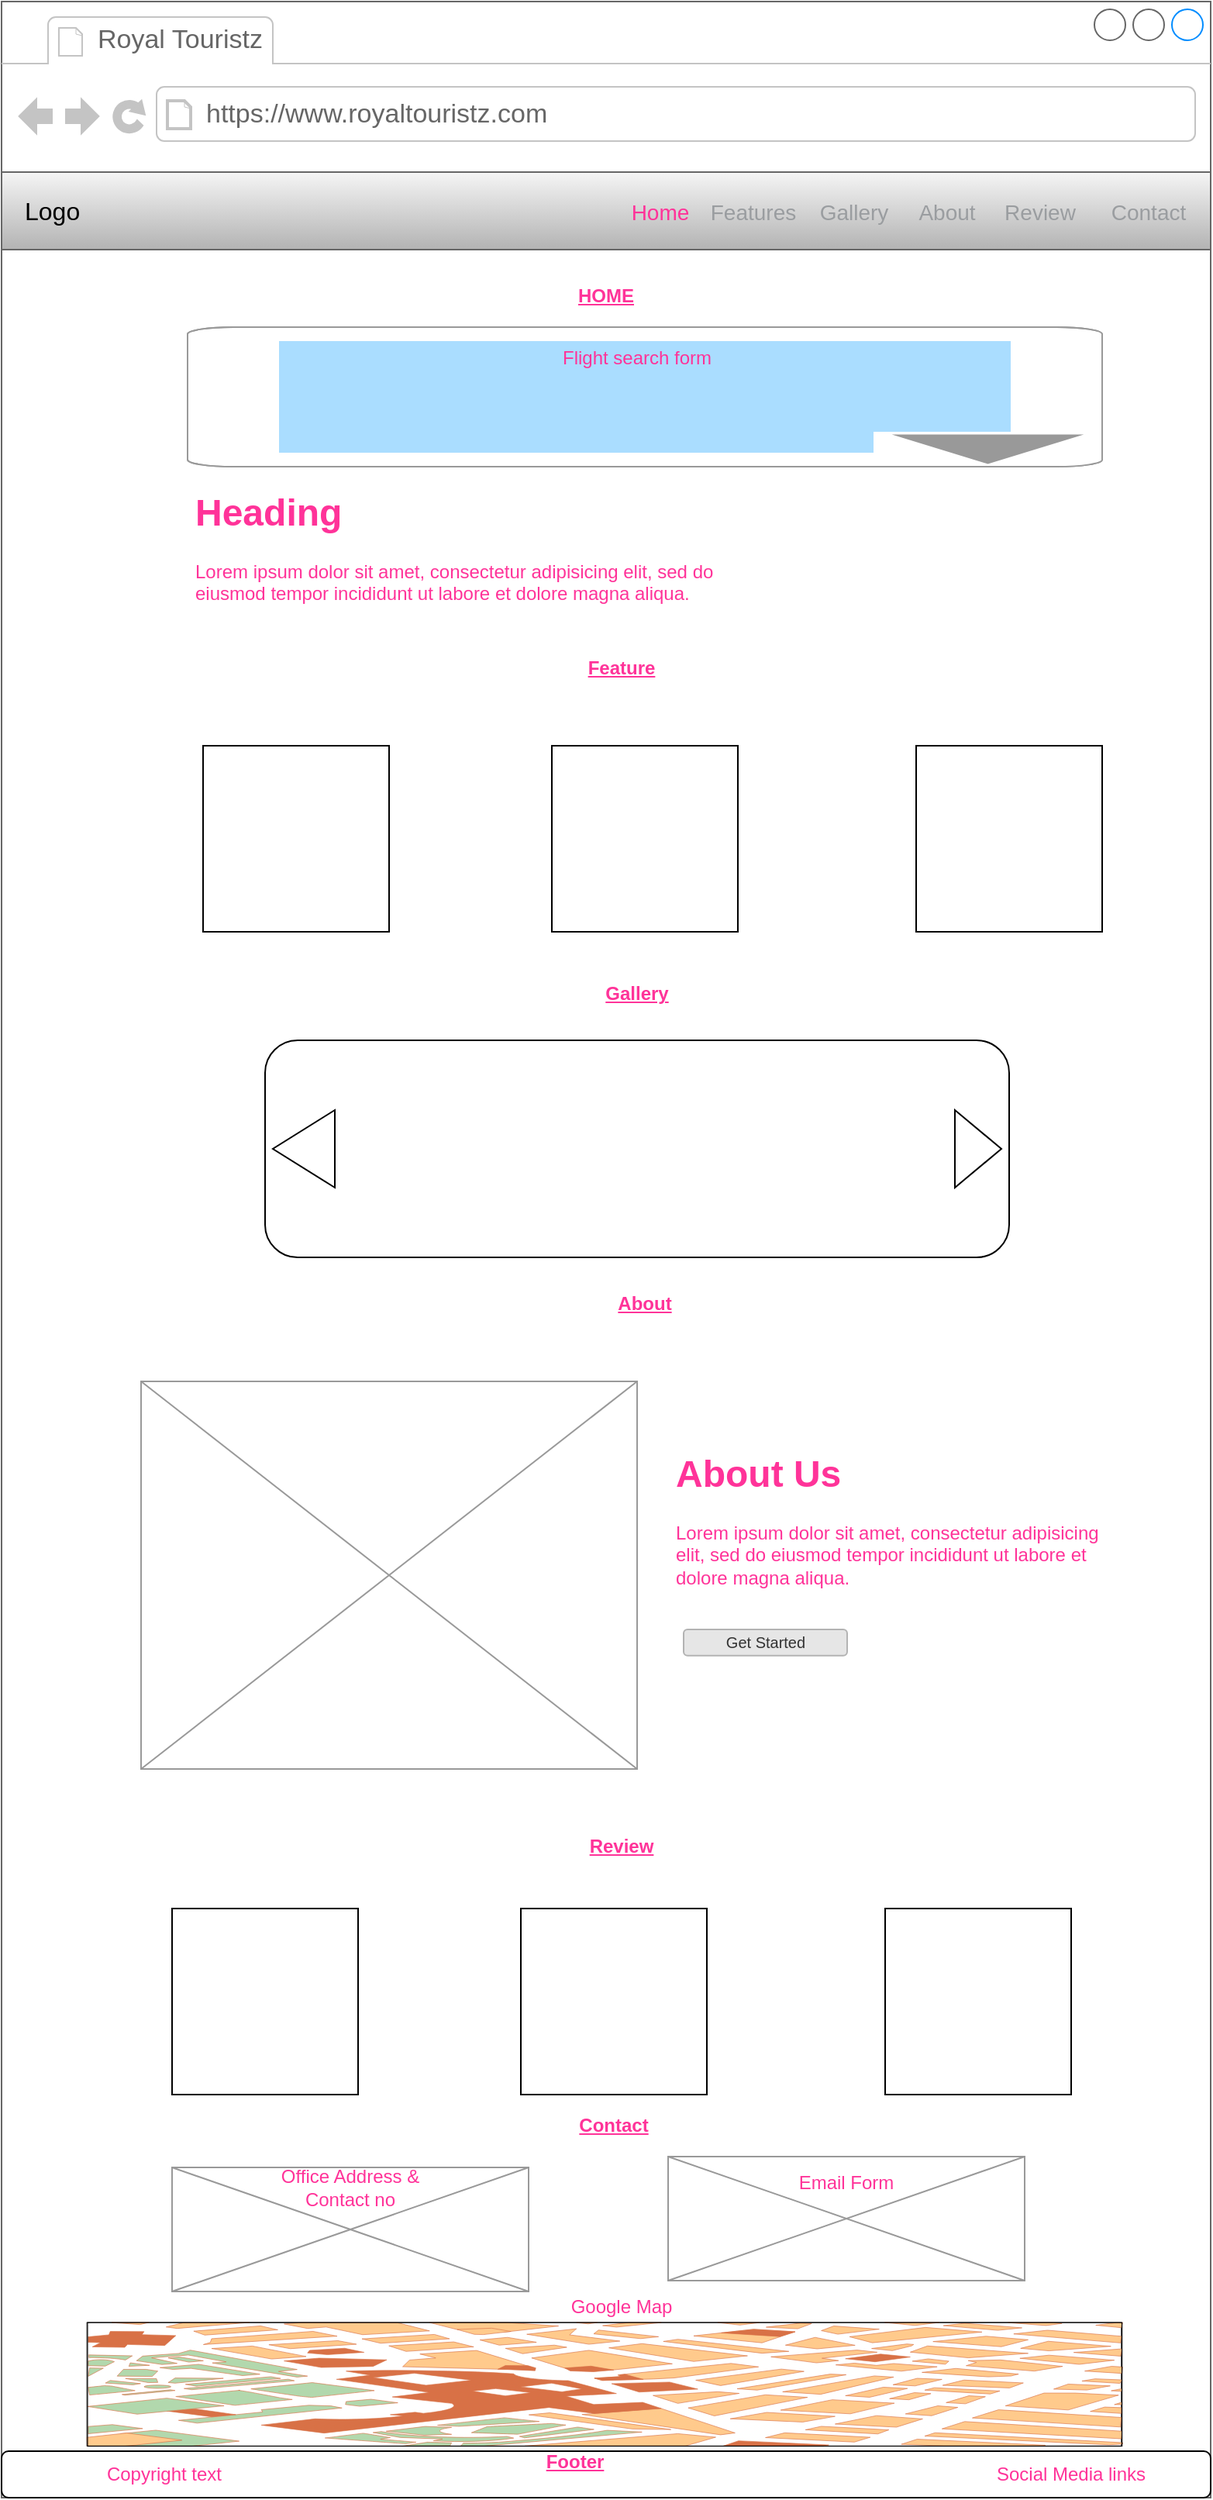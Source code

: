 <mxfile version="14.3.2" type="github">
  <diagram id="mENFt5hzagjeAIdPpgN2" name="Page-1">
    <mxGraphModel dx="946" dy="517" grid="1" gridSize="10" guides="1" tooltips="1" connect="1" arrows="1" fold="1" page="1" pageScale="1" pageWidth="1100" pageHeight="1700" math="0" shadow="0">
      <root>
        <mxCell id="0" />
        <mxCell id="1" parent="0" />
        <mxCell id="MZLqF50LSz_hDRNjhT2n-1" value="" style="strokeWidth=1;shadow=0;dashed=0;align=center;html=1;shape=mxgraph.mockup.containers.browserWindow;rSize=0;strokeColor=#666666;strokeColor2=#008cff;strokeColor3=#c4c4c4;mainText=,;recursiveResize=0;" vertex="1" parent="1">
          <mxGeometry x="40" y="80" width="780" height="1610" as="geometry" />
        </mxCell>
        <mxCell id="MZLqF50LSz_hDRNjhT2n-2" value="Royal Touristz" style="strokeWidth=1;shadow=0;dashed=0;align=center;html=1;shape=mxgraph.mockup.containers.anchor;fontSize=17;fontColor=#666666;align=left;" vertex="1" parent="MZLqF50LSz_hDRNjhT2n-1">
          <mxGeometry x="60" y="12" width="110" height="26" as="geometry" />
        </mxCell>
        <mxCell id="MZLqF50LSz_hDRNjhT2n-3" value="https://www.royaltouristz.com" style="strokeWidth=1;shadow=0;dashed=0;align=center;html=1;shape=mxgraph.mockup.containers.anchor;rSize=0;fontSize=17;fontColor=#666666;align=left;" vertex="1" parent="MZLqF50LSz_hDRNjhT2n-1">
          <mxGeometry x="130" y="60" width="250" height="26" as="geometry" />
        </mxCell>
        <mxCell id="MZLqF50LSz_hDRNjhT2n-4" value="Logo" style="html=1;shadow=0;dashed=0;fillColor=#f5f5f5;strokeColor=#666666;fontSize=16;align=left;spacing=15;gradientColor=#b3b3b3;" vertex="1" parent="MZLqF50LSz_hDRNjhT2n-1">
          <mxGeometry y="110" width="780" height="50" as="geometry" />
        </mxCell>
        <mxCell id="MZLqF50LSz_hDRNjhT2n-5" value="Home" style="fillColor=none;strokeColor=none;fontSize=14;align=center;fontColor=#FF3399;" vertex="1" parent="MZLqF50LSz_hDRNjhT2n-4">
          <mxGeometry width="70" height="40" relative="1" as="geometry">
            <mxPoint x="390" y="5" as="offset" />
          </mxGeometry>
        </mxCell>
        <mxCell id="MZLqF50LSz_hDRNjhT2n-6" value="Features" style="fillColor=none;strokeColor=none;fontSize=14;fontColor=#9A9DA0;align=center;" vertex="1" parent="MZLqF50LSz_hDRNjhT2n-4">
          <mxGeometry width="70" height="40" relative="1" as="geometry">
            <mxPoint x="450" y="5" as="offset" />
          </mxGeometry>
        </mxCell>
        <mxCell id="MZLqF50LSz_hDRNjhT2n-7" value="Gallery" style="fillColor=none;strokeColor=none;fontSize=14;fontColor=#9A9DA0;align=center;spacingRight=0;" vertex="1" parent="MZLqF50LSz_hDRNjhT2n-4">
          <mxGeometry width="80" height="40" relative="1" as="geometry">
            <mxPoint x="510" y="5" as="offset" />
          </mxGeometry>
        </mxCell>
        <mxCell id="MZLqF50LSz_hDRNjhT2n-8" value="About" style="fillColor=none;strokeColor=none;fontSize=14;fontColor=#9A9DA0;align=center;" vertex="1" parent="MZLqF50LSz_hDRNjhT2n-4">
          <mxGeometry width="80" height="40" relative="1" as="geometry">
            <mxPoint x="570" y="5" as="offset" />
          </mxGeometry>
        </mxCell>
        <mxCell id="MZLqF50LSz_hDRNjhT2n-11" value="Contact" style="fillColor=none;strokeColor=none;fontSize=14;fontColor=#9A9DA0;align=center;" vertex="1" parent="MZLqF50LSz_hDRNjhT2n-4">
          <mxGeometry x="700" y="5" width="80" height="40" as="geometry" />
        </mxCell>
        <mxCell id="MZLqF50LSz_hDRNjhT2n-50" value="Review" style="fillColor=none;strokeColor=none;fontSize=14;fontColor=#9A9DA0;align=center;" vertex="1" parent="MZLqF50LSz_hDRNjhT2n-4">
          <mxGeometry x="630" y="5" width="80" height="40" as="geometry" />
        </mxCell>
        <mxCell id="MZLqF50LSz_hDRNjhT2n-12" value="&lt;h1&gt;Heading&lt;/h1&gt;&lt;p&gt;Lorem ipsum dolor sit amet, consectetur adipisicing elit, sed do eiusmod tempor incididunt ut labore et dolore magna aliqua.&lt;/p&gt;" style="text;html=1;strokeColor=none;fillColor=none;spacing=5;spacingTop=-20;whiteSpace=wrap;overflow=hidden;rounded=0;fontColor=#FF3399;" vertex="1" parent="MZLqF50LSz_hDRNjhT2n-1">
          <mxGeometry x="120" y="310" width="380" height="120" as="geometry" />
        </mxCell>
        <mxCell id="MZLqF50LSz_hDRNjhT2n-13" value="" style="verticalLabelPosition=bottom;shadow=0;dashed=0;align=center;html=1;verticalAlign=top;strokeWidth=1;shape=mxgraph.mockup.forms.colorPicker;chosenColor=#aaddff;fontColor=#FF3399;" vertex="1" parent="MZLqF50LSz_hDRNjhT2n-1">
          <mxGeometry x="120" y="210" width="590" height="90" as="geometry" />
        </mxCell>
        <mxCell id="MZLqF50LSz_hDRNjhT2n-16" value="HOME" style="text;html=1;strokeColor=none;fillColor=none;align=center;verticalAlign=middle;whiteSpace=wrap;rounded=0;fontColor=#FF3399;fontStyle=5" vertex="1" parent="MZLqF50LSz_hDRNjhT2n-1">
          <mxGeometry x="370" y="180" width="40" height="20" as="geometry" />
        </mxCell>
        <mxCell id="MZLqF50LSz_hDRNjhT2n-17" value="Feature" style="text;html=1;strokeColor=none;fillColor=none;align=center;verticalAlign=middle;whiteSpace=wrap;rounded=0;fontColor=#FF3399;fontStyle=5" vertex="1" parent="MZLqF50LSz_hDRNjhT2n-1">
          <mxGeometry x="370" y="420" width="60" height="20" as="geometry" />
        </mxCell>
        <mxCell id="MZLqF50LSz_hDRNjhT2n-18" value="" style="whiteSpace=wrap;html=1;aspect=fixed;fontColor=#FF3399;" vertex="1" parent="MZLqF50LSz_hDRNjhT2n-1">
          <mxGeometry x="130" y="480" width="120" height="120" as="geometry" />
        </mxCell>
        <mxCell id="MZLqF50LSz_hDRNjhT2n-20" value="" style="whiteSpace=wrap;html=1;aspect=fixed;fontColor=#FF3399;" vertex="1" parent="MZLqF50LSz_hDRNjhT2n-1">
          <mxGeometry x="590" y="480" width="120" height="120" as="geometry" />
        </mxCell>
        <mxCell id="MZLqF50LSz_hDRNjhT2n-19" value="" style="whiteSpace=wrap;html=1;aspect=fixed;fontColor=#FF3399;" vertex="1" parent="MZLqF50LSz_hDRNjhT2n-1">
          <mxGeometry x="355" y="480" width="120" height="120" as="geometry" />
        </mxCell>
        <mxCell id="MZLqF50LSz_hDRNjhT2n-21" value="Gallery" style="text;html=1;strokeColor=none;fillColor=none;align=center;verticalAlign=middle;whiteSpace=wrap;rounded=0;fontColor=#FF3399;fontStyle=5" vertex="1" parent="MZLqF50LSz_hDRNjhT2n-1">
          <mxGeometry x="380" y="630" width="60" height="20" as="geometry" />
        </mxCell>
        <mxCell id="MZLqF50LSz_hDRNjhT2n-23" value="" style="rounded=1;whiteSpace=wrap;html=1;fontColor=#FF3399;" vertex="1" parent="MZLqF50LSz_hDRNjhT2n-1">
          <mxGeometry x="170" y="670" width="480" height="140" as="geometry" />
        </mxCell>
        <mxCell id="MZLqF50LSz_hDRNjhT2n-24" value="" style="triangle;whiteSpace=wrap;html=1;fontColor=#FF3399;" vertex="1" parent="MZLqF50LSz_hDRNjhT2n-1">
          <mxGeometry x="615" y="715" width="30" height="50" as="geometry" />
        </mxCell>
        <mxCell id="MZLqF50LSz_hDRNjhT2n-25" value="" style="triangle;whiteSpace=wrap;html=1;fontColor=#FF3399;rotation=-180;" vertex="1" parent="MZLqF50LSz_hDRNjhT2n-1">
          <mxGeometry x="175" y="715" width="40" height="50" as="geometry" />
        </mxCell>
        <mxCell id="MZLqF50LSz_hDRNjhT2n-26" value="About" style="text;html=1;strokeColor=none;fillColor=none;align=center;verticalAlign=middle;whiteSpace=wrap;rounded=0;fontColor=#FF3399;fontStyle=5" vertex="1" parent="MZLqF50LSz_hDRNjhT2n-1">
          <mxGeometry x="385" y="830" width="60" height="20" as="geometry" />
        </mxCell>
        <mxCell id="MZLqF50LSz_hDRNjhT2n-27" value="" style="verticalLabelPosition=bottom;shadow=0;dashed=0;align=center;html=1;verticalAlign=top;strokeWidth=1;shape=mxgraph.mockup.graphics.simpleIcon;strokeColor=#999999;fontColor=#FF3399;" vertex="1" parent="MZLqF50LSz_hDRNjhT2n-1">
          <mxGeometry x="90" y="890" width="320" height="250" as="geometry" />
        </mxCell>
        <mxCell id="MZLqF50LSz_hDRNjhT2n-28" value="&lt;h1&gt;About Us&lt;/h1&gt;&lt;p&gt;Lorem ipsum dolor sit amet, consectetur adipisicing elit, sed do eiusmod tempor incididunt ut labore et dolore magna aliqua.&lt;/p&gt;" style="text;html=1;strokeColor=none;fillColor=none;spacing=5;spacingTop=-20;whiteSpace=wrap;overflow=hidden;rounded=0;fontColor=#FF3399;" vertex="1" parent="MZLqF50LSz_hDRNjhT2n-1">
          <mxGeometry x="430" y="930" width="295" height="160" as="geometry" />
        </mxCell>
        <mxCell id="MZLqF50LSz_hDRNjhT2n-29" value="Get Started" style="rounded=1;html=1;shadow=0;dashed=0;whiteSpace=wrap;fontSize=10;fillColor=#E6E6E6;align=center;strokeColor=#B3B3B3;fontColor=#333333;" vertex="1" parent="MZLqF50LSz_hDRNjhT2n-1">
          <mxGeometry x="440" y="1050" width="105.5" height="16.88" as="geometry" />
        </mxCell>
        <mxCell id="MZLqF50LSz_hDRNjhT2n-30" value="Review" style="text;html=1;strokeColor=none;fillColor=none;align=center;verticalAlign=middle;whiteSpace=wrap;rounded=0;fontColor=#FF3399;fontStyle=5" vertex="1" parent="MZLqF50LSz_hDRNjhT2n-1">
          <mxGeometry x="380" y="1180" width="40" height="20" as="geometry" />
        </mxCell>
        <mxCell id="MZLqF50LSz_hDRNjhT2n-31" value="" style="whiteSpace=wrap;html=1;aspect=fixed;fontColor=#FF3399;" vertex="1" parent="MZLqF50LSz_hDRNjhT2n-1">
          <mxGeometry x="110" y="1230" width="120" height="120" as="geometry" />
        </mxCell>
        <mxCell id="MZLqF50LSz_hDRNjhT2n-32" value="" style="whiteSpace=wrap;html=1;aspect=fixed;fontColor=#FF3399;" vertex="1" parent="MZLqF50LSz_hDRNjhT2n-1">
          <mxGeometry x="570" y="1230" width="120" height="120" as="geometry" />
        </mxCell>
        <mxCell id="MZLqF50LSz_hDRNjhT2n-33" value="" style="whiteSpace=wrap;html=1;aspect=fixed;fontColor=#FF3399;" vertex="1" parent="MZLqF50LSz_hDRNjhT2n-1">
          <mxGeometry x="335" y="1230" width="120" height="120" as="geometry" />
        </mxCell>
        <mxCell id="MZLqF50LSz_hDRNjhT2n-34" value="Contact" style="text;html=1;strokeColor=none;fillColor=none;align=center;verticalAlign=middle;whiteSpace=wrap;rounded=0;fontColor=#FF3399;fontStyle=5" vertex="1" parent="MZLqF50LSz_hDRNjhT2n-1">
          <mxGeometry x="375" y="1360" width="40" height="20" as="geometry" />
        </mxCell>
        <mxCell id="MZLqF50LSz_hDRNjhT2n-35" value="" style="rounded=1;whiteSpace=wrap;html=1;fontColor=#FF3399;" vertex="1" parent="MZLqF50LSz_hDRNjhT2n-1">
          <mxGeometry y="1580" width="780" height="30" as="geometry" />
        </mxCell>
        <mxCell id="MZLqF50LSz_hDRNjhT2n-36" value="" style="verticalLabelPosition=bottom;shadow=0;dashed=0;align=center;html=1;verticalAlign=top;strokeWidth=1;shape=mxgraph.mockup.misc.map;fontColor=#FF3399;" vertex="1" parent="MZLqF50LSz_hDRNjhT2n-1">
          <mxGeometry x="55" y="1497" width="670" height="80" as="geometry" />
        </mxCell>
        <mxCell id="MZLqF50LSz_hDRNjhT2n-37" value="Google Map" style="text;html=1;strokeColor=none;fillColor=none;align=center;verticalAlign=middle;whiteSpace=wrap;rounded=0;fontColor=#FF3399;" vertex="1" parent="MZLqF50LSz_hDRNjhT2n-1">
          <mxGeometry x="350" y="1477" width="100" height="20" as="geometry" />
        </mxCell>
        <mxCell id="MZLqF50LSz_hDRNjhT2n-38" value="" style="verticalLabelPosition=bottom;shadow=0;dashed=0;align=center;html=1;verticalAlign=top;strokeWidth=1;shape=mxgraph.mockup.graphics.simpleIcon;strokeColor=#999999;fontColor=#FF3399;" vertex="1" parent="MZLqF50LSz_hDRNjhT2n-1">
          <mxGeometry x="110" y="1397" width="230" height="80" as="geometry" />
        </mxCell>
        <mxCell id="MZLqF50LSz_hDRNjhT2n-42" value="" style="verticalLabelPosition=bottom;shadow=0;dashed=0;align=center;html=1;verticalAlign=top;strokeWidth=1;shape=mxgraph.mockup.graphics.simpleIcon;strokeColor=#999999;fontColor=#FF3399;" vertex="1" parent="MZLqF50LSz_hDRNjhT2n-1">
          <mxGeometry x="430" y="1390" width="230" height="80" as="geometry" />
        </mxCell>
        <mxCell id="MZLqF50LSz_hDRNjhT2n-43" value="Email Form" style="text;html=1;strokeColor=none;fillColor=none;align=center;verticalAlign=middle;whiteSpace=wrap;rounded=0;fontColor=#FF3399;" vertex="1" parent="MZLqF50LSz_hDRNjhT2n-1">
          <mxGeometry x="510" y="1397" width="70" height="20" as="geometry" />
        </mxCell>
        <mxCell id="MZLqF50LSz_hDRNjhT2n-44" value="Office Address &amp;amp; Contact no" style="text;html=1;strokeColor=none;fillColor=none;align=center;verticalAlign=middle;whiteSpace=wrap;rounded=0;fontColor=#FF3399;" vertex="1" parent="MZLqF50LSz_hDRNjhT2n-1">
          <mxGeometry x="160" y="1400" width="130" height="20" as="geometry" />
        </mxCell>
        <mxCell id="MZLqF50LSz_hDRNjhT2n-45" value="Flight search form" style="text;html=1;strokeColor=none;fillColor=none;align=center;verticalAlign=middle;whiteSpace=wrap;rounded=0;fontColor=#FF3399;" vertex="1" parent="MZLqF50LSz_hDRNjhT2n-1">
          <mxGeometry x="335" y="220" width="150" height="20" as="geometry" />
        </mxCell>
        <mxCell id="MZLqF50LSz_hDRNjhT2n-46" value="Copyright text" style="text;html=1;strokeColor=none;fillColor=none;align=center;verticalAlign=middle;whiteSpace=wrap;rounded=0;fontColor=#FF3399;" vertex="1" parent="MZLqF50LSz_hDRNjhT2n-1">
          <mxGeometry x="30" y="1585" width="150" height="20" as="geometry" />
        </mxCell>
        <mxCell id="MZLqF50LSz_hDRNjhT2n-48" value="Social Media links" style="text;html=1;strokeColor=none;fillColor=none;align=center;verticalAlign=middle;whiteSpace=wrap;rounded=0;fontColor=#FF3399;" vertex="1" parent="MZLqF50LSz_hDRNjhT2n-1">
          <mxGeometry x="615" y="1585" width="150" height="20" as="geometry" />
        </mxCell>
        <mxCell id="MZLqF50LSz_hDRNjhT2n-49" value="Footer" style="text;html=1;strokeColor=none;fillColor=none;align=center;verticalAlign=middle;whiteSpace=wrap;rounded=0;fontColor=#FF3399;fontStyle=5" vertex="1" parent="MZLqF50LSz_hDRNjhT2n-1">
          <mxGeometry x="350" y="1577" width="40" height="20" as="geometry" />
        </mxCell>
      </root>
    </mxGraphModel>
  </diagram>
</mxfile>
